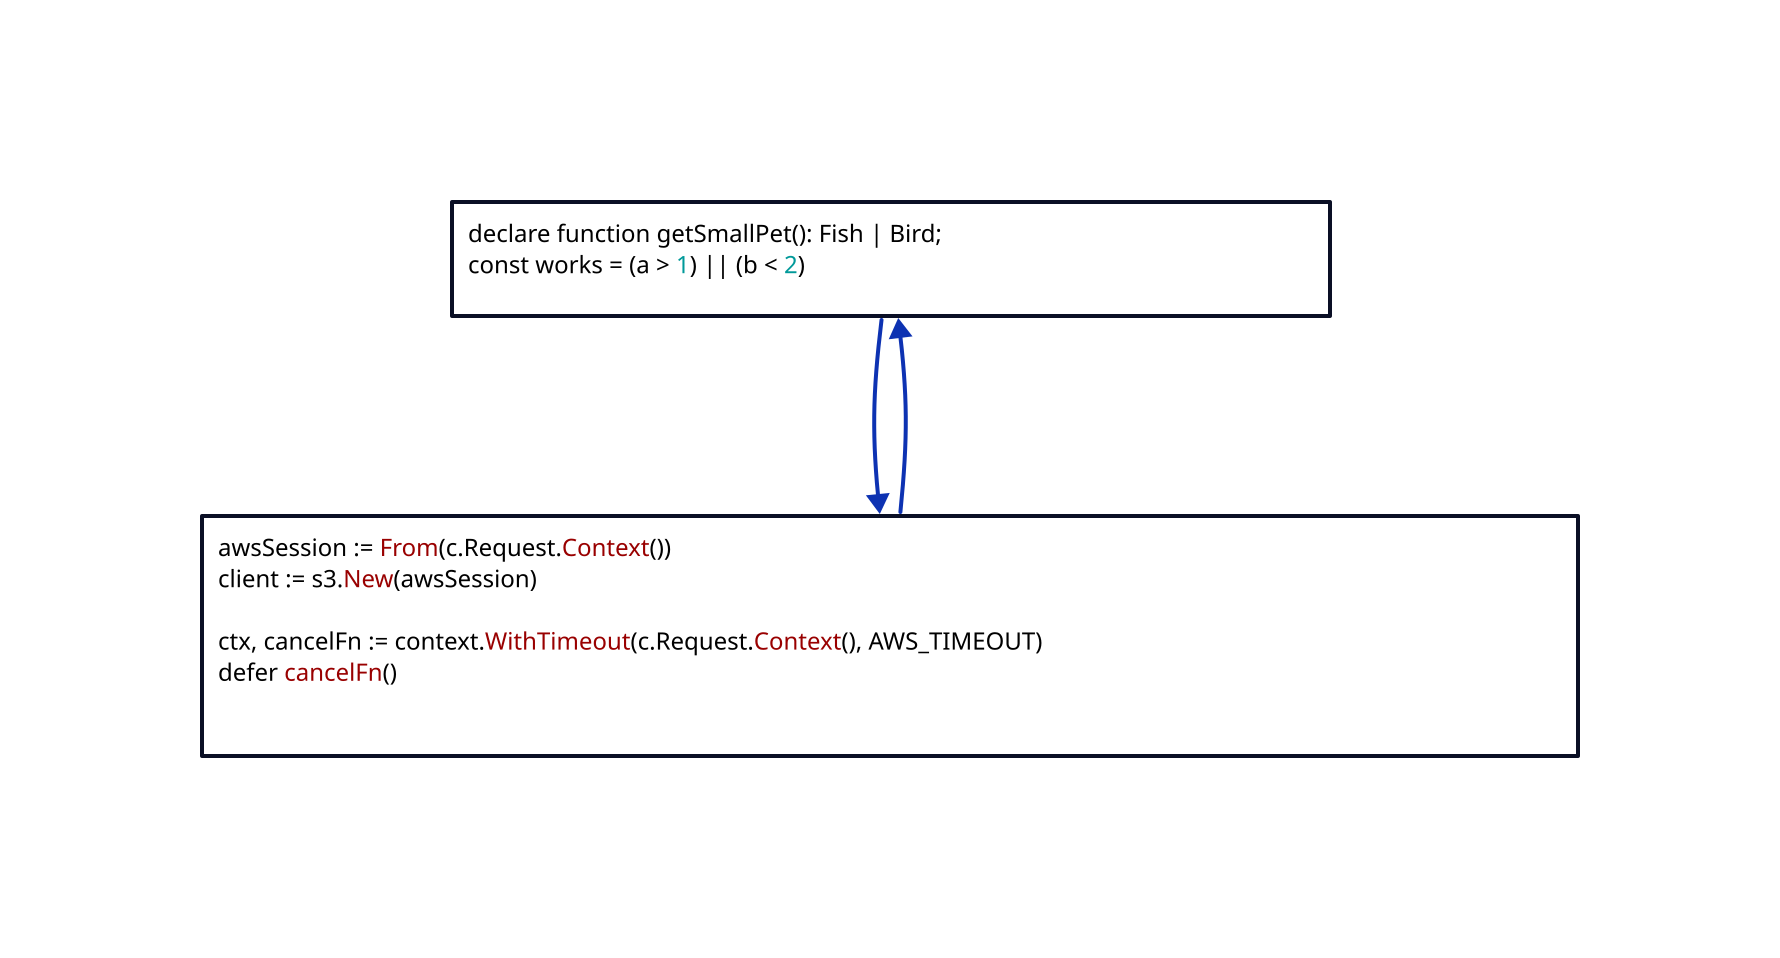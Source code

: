 some code: |`ts
  declare function getSmallPet(): Fish | Bird;
  const works = (a > 1) || (b < 2)
`|
explanation: |go
  awsSession := From(c.Request.Context())
  client := s3.New(awsSession)

  ctx, cancelFn := context.WithTimeout(c.Request.Context(), AWS_TIMEOUT)
  defer cancelFn()
|

some code -> explanation -> some code
